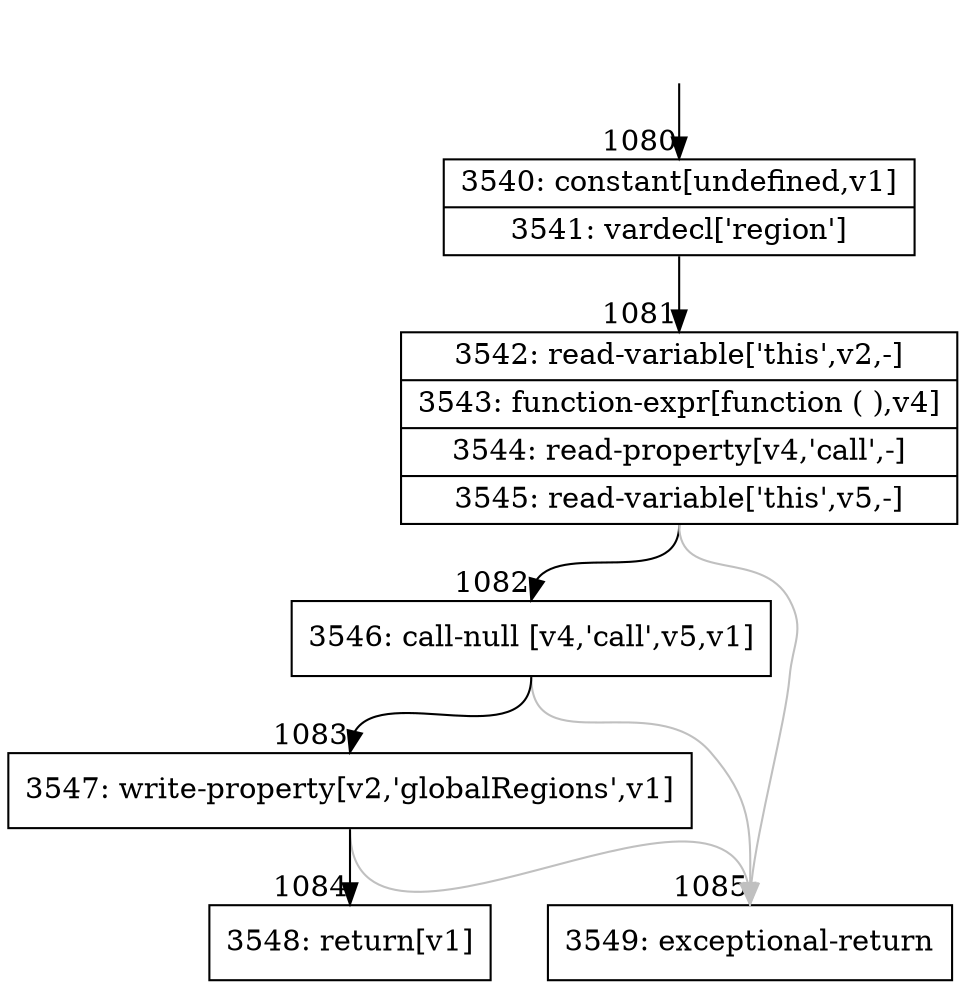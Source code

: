 digraph {
rankdir="TD"
BB_entry95[shape=none,label=""];
BB_entry95 -> BB1080 [tailport=s, headport=n, headlabel="    1080"]
BB1080 [shape=record label="{3540: constant[undefined,v1]|3541: vardecl['region']}" ] 
BB1080 -> BB1081 [tailport=s, headport=n, headlabel="      1081"]
BB1081 [shape=record label="{3542: read-variable['this',v2,-]|3543: function-expr[function ( ),v4]|3544: read-property[v4,'call',-]|3545: read-variable['this',v5,-]}" ] 
BB1081 -> BB1082 [tailport=s, headport=n, headlabel="      1082"]
BB1081 -> BB1085 [tailport=s, headport=n, color=gray, headlabel="      1085"]
BB1082 [shape=record label="{3546: call-null [v4,'call',v5,v1]}" ] 
BB1082 -> BB1083 [tailport=s, headport=n, headlabel="      1083"]
BB1082 -> BB1085 [tailport=s, headport=n, color=gray]
BB1083 [shape=record label="{3547: write-property[v2,'globalRegions',v1]}" ] 
BB1083 -> BB1084 [tailport=s, headport=n, headlabel="      1084"]
BB1083 -> BB1085 [tailport=s, headport=n, color=gray]
BB1084 [shape=record label="{3548: return[v1]}" ] 
BB1085 [shape=record label="{3549: exceptional-return}" ] 
//#$~ 1013
}

